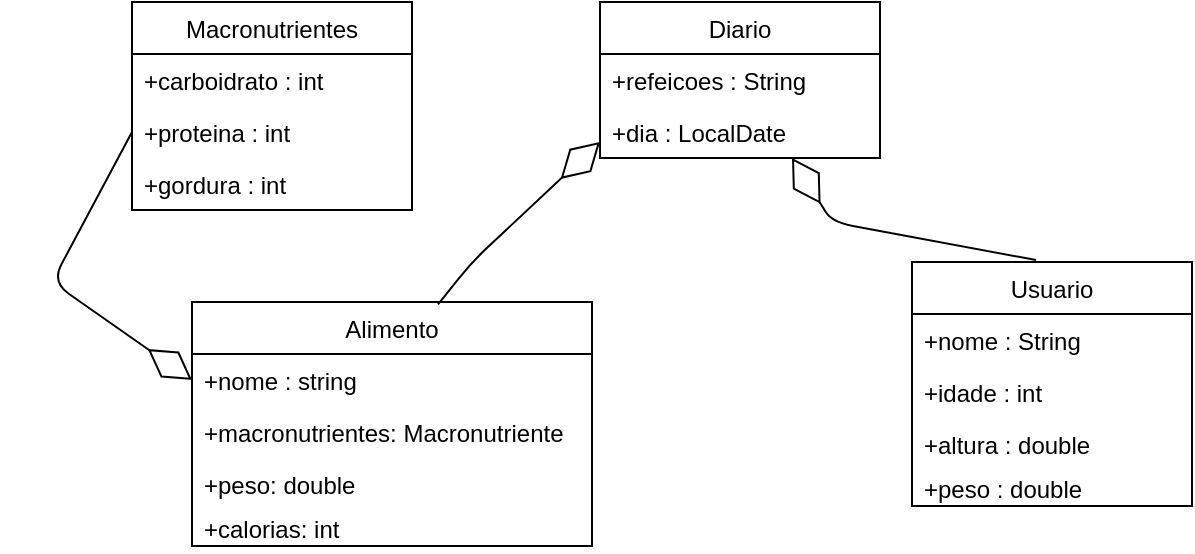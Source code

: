 <mxfile version="14.6.12" type="device"><diagram id="kLp-sL60rFU5j-HbwBxT" name="Page-1"><mxGraphModel dx="868" dy="450" grid="1" gridSize="10" guides="1" tooltips="1" connect="1" arrows="1" fold="1" page="1" pageScale="1" pageWidth="827" pageHeight="1169" math="0" shadow="0"><root><mxCell id="0"/><mxCell id="1" parent="0"/><mxCell id="zt5Y5AiBae5fzF2TIhZW-11" value="Diario" style="swimlane;fontStyle=0;childLayout=stackLayout;horizontal=1;startSize=26;fillColor=none;horizontalStack=0;resizeParent=1;resizeParentMax=0;resizeLast=0;collapsible=1;marginBottom=0;" parent="1" vertex="1"><mxGeometry x="344" y="40" width="140" height="78" as="geometry"/></mxCell><mxCell id="zt5Y5AiBae5fzF2TIhZW-12" value="+refeicoes : String" style="text;strokeColor=none;fillColor=none;align=left;verticalAlign=top;spacingLeft=4;spacingRight=4;overflow=hidden;rotatable=0;points=[[0,0.5],[1,0.5]];portConstraint=eastwest;" parent="zt5Y5AiBae5fzF2TIhZW-11" vertex="1"><mxGeometry y="26" width="140" height="26" as="geometry"/></mxCell><mxCell id="zt5Y5AiBae5fzF2TIhZW-13" value="+dia : LocalDate" style="text;strokeColor=none;fillColor=none;align=left;verticalAlign=top;spacingLeft=4;spacingRight=4;overflow=hidden;rotatable=0;points=[[0,0.5],[1,0.5]];portConstraint=eastwest;" parent="zt5Y5AiBae5fzF2TIhZW-11" vertex="1"><mxGeometry y="52" width="140" height="26" as="geometry"/></mxCell><mxCell id="zt5Y5AiBae5fzF2TIhZW-15" value="Usuario" style="swimlane;fontStyle=0;childLayout=stackLayout;horizontal=1;startSize=26;fillColor=none;horizontalStack=0;resizeParent=1;resizeParentMax=0;resizeLast=0;collapsible=1;marginBottom=0;" parent="1" vertex="1"><mxGeometry x="500" y="170" width="140" height="122" as="geometry"/></mxCell><mxCell id="zt5Y5AiBae5fzF2TIhZW-16" value="+nome : String" style="text;strokeColor=none;fillColor=none;align=left;verticalAlign=top;spacingLeft=4;spacingRight=4;overflow=hidden;rotatable=0;points=[[0,0.5],[1,0.5]];portConstraint=eastwest;" parent="zt5Y5AiBae5fzF2TIhZW-15" vertex="1"><mxGeometry y="26" width="140" height="26" as="geometry"/></mxCell><mxCell id="zt5Y5AiBae5fzF2TIhZW-17" value="+idade : int" style="text;strokeColor=none;fillColor=none;align=left;verticalAlign=top;spacingLeft=4;spacingRight=4;overflow=hidden;rotatable=0;points=[[0,0.5],[1,0.5]];portConstraint=eastwest;" parent="zt5Y5AiBae5fzF2TIhZW-15" vertex="1"><mxGeometry y="52" width="140" height="26" as="geometry"/></mxCell><mxCell id="zt5Y5AiBae5fzF2TIhZW-18" value="+altura : double&#10;" style="text;strokeColor=none;fillColor=none;align=left;verticalAlign=top;spacingLeft=4;spacingRight=4;overflow=hidden;rotatable=0;points=[[0,0.5],[1,0.5]];portConstraint=eastwest;" parent="zt5Y5AiBae5fzF2TIhZW-15" vertex="1"><mxGeometry y="78" width="140" height="22" as="geometry"/></mxCell><mxCell id="zt5Y5AiBae5fzF2TIhZW-19" value="+peso : double" style="text;strokeColor=none;fillColor=none;align=left;verticalAlign=top;spacingLeft=4;spacingRight=4;overflow=hidden;rotatable=0;points=[[0,0.5],[1,0.5]];portConstraint=eastwest;" parent="zt5Y5AiBae5fzF2TIhZW-15" vertex="1"><mxGeometry y="100" width="140" height="22" as="geometry"/></mxCell><mxCell id="zt5Y5AiBae5fzF2TIhZW-20" value="" style="endArrow=diamondThin;endFill=0;endSize=24;html=1;exitX=0.443;exitY=-0.008;exitDx=0;exitDy=0;exitPerimeter=0;" parent="1" source="zt5Y5AiBae5fzF2TIhZW-15" edge="1"><mxGeometry width="160" relative="1" as="geometry"><mxPoint x="280" y="118" as="sourcePoint"/><mxPoint x="440" y="118" as="targetPoint"/><Array as="points"><mxPoint x="460" y="150"/></Array></mxGeometry></mxCell><mxCell id="zt5Y5AiBae5fzF2TIhZW-21" value="Alimento" style="swimlane;fontStyle=0;childLayout=stackLayout;horizontal=1;startSize=26;fillColor=none;horizontalStack=0;resizeParent=1;resizeParentMax=0;resizeLast=0;collapsible=1;marginBottom=0;" parent="1" vertex="1"><mxGeometry x="140" y="190" width="200" height="122" as="geometry"/></mxCell><mxCell id="zt5Y5AiBae5fzF2TIhZW-22" value="+nome : string" style="text;strokeColor=none;fillColor=none;align=left;verticalAlign=top;spacingLeft=4;spacingRight=4;overflow=hidden;rotatable=0;points=[[0,0.5],[1,0.5]];portConstraint=eastwest;" parent="zt5Y5AiBae5fzF2TIhZW-21" vertex="1"><mxGeometry y="26" width="200" height="26" as="geometry"/></mxCell><mxCell id="zt5Y5AiBae5fzF2TIhZW-23" value="+macronutrientes: Macronutriente" style="text;strokeColor=none;fillColor=none;align=left;verticalAlign=top;spacingLeft=4;spacingRight=4;overflow=hidden;rotatable=0;points=[[0,0.5],[1,0.5]];portConstraint=eastwest;" parent="zt5Y5AiBae5fzF2TIhZW-21" vertex="1"><mxGeometry y="52" width="200" height="26" as="geometry"/></mxCell><mxCell id="zt5Y5AiBae5fzF2TIhZW-24" value="+peso: double" style="text;strokeColor=none;fillColor=none;align=left;verticalAlign=top;spacingLeft=4;spacingRight=4;overflow=hidden;rotatable=0;points=[[0,0.5],[1,0.5]];portConstraint=eastwest;" parent="zt5Y5AiBae5fzF2TIhZW-21" vertex="1"><mxGeometry y="78" width="200" height="22" as="geometry"/></mxCell><mxCell id="QL_9iw1npMnUNKctvlJJ-1" value="+calorias: int" style="text;strokeColor=none;fillColor=none;align=left;verticalAlign=top;spacingLeft=4;spacingRight=4;overflow=hidden;rotatable=0;points=[[0,0.5],[1,0.5]];portConstraint=eastwest;" vertex="1" parent="zt5Y5AiBae5fzF2TIhZW-21"><mxGeometry y="100" width="200" height="22" as="geometry"/></mxCell><mxCell id="zt5Y5AiBae5fzF2TIhZW-25" value="Macronutrientes" style="swimlane;fontStyle=0;childLayout=stackLayout;horizontal=1;startSize=26;fillColor=none;horizontalStack=0;resizeParent=1;resizeParentMax=0;resizeLast=0;collapsible=1;marginBottom=0;" parent="1" vertex="1"><mxGeometry x="110" y="40" width="140" height="104" as="geometry"/></mxCell><mxCell id="zt5Y5AiBae5fzF2TIhZW-26" value="+carboidrato : int" style="text;strokeColor=none;fillColor=none;align=left;verticalAlign=top;spacingLeft=4;spacingRight=4;overflow=hidden;rotatable=0;points=[[0,0.5],[1,0.5]];portConstraint=eastwest;" parent="zt5Y5AiBae5fzF2TIhZW-25" vertex="1"><mxGeometry y="26" width="140" height="26" as="geometry"/></mxCell><mxCell id="zt5Y5AiBae5fzF2TIhZW-27" value="+proteina : int" style="text;strokeColor=none;fillColor=none;align=left;verticalAlign=top;spacingLeft=4;spacingRight=4;overflow=hidden;rotatable=0;points=[[0,0.5],[1,0.5]];portConstraint=eastwest;" parent="zt5Y5AiBae5fzF2TIhZW-25" vertex="1"><mxGeometry y="52" width="140" height="26" as="geometry"/></mxCell><mxCell id="zt5Y5AiBae5fzF2TIhZW-28" value="+gordura : int" style="text;strokeColor=none;fillColor=none;align=left;verticalAlign=top;spacingLeft=4;spacingRight=4;overflow=hidden;rotatable=0;points=[[0,0.5],[1,0.5]];portConstraint=eastwest;" parent="zt5Y5AiBae5fzF2TIhZW-25" vertex="1"><mxGeometry y="78" width="140" height="26" as="geometry"/></mxCell><mxCell id="zt5Y5AiBae5fzF2TIhZW-33" value="" style="endArrow=diamondThin;endFill=0;endSize=24;html=1;exitX=0.615;exitY=0.01;exitDx=0;exitDy=0;exitPerimeter=0;" parent="1" source="zt5Y5AiBae5fzF2TIhZW-21" edge="1"><mxGeometry width="160" relative="1" as="geometry"><mxPoint x="184" y="110" as="sourcePoint"/><mxPoint x="344" y="110" as="targetPoint"/><Array as="points"><mxPoint x="280" y="170"/></Array></mxGeometry></mxCell><mxCell id="zt5Y5AiBae5fzF2TIhZW-36" value="" style="endArrow=diamondThin;endFill=0;endSize=24;html=1;exitX=0;exitY=0.5;exitDx=0;exitDy=0;entryX=0;entryY=0.5;entryDx=0;entryDy=0;" parent="1" source="zt5Y5AiBae5fzF2TIhZW-27" target="zt5Y5AiBae5fzF2TIhZW-22" edge="1"><mxGeometry width="160" relative="1" as="geometry"><mxPoint x="190" y="200" as="sourcePoint"/><mxPoint x="120" y="230" as="targetPoint"/><Array as="points"><mxPoint x="70" y="180"/></Array></mxGeometry></mxCell></root></mxGraphModel></diagram></mxfile>